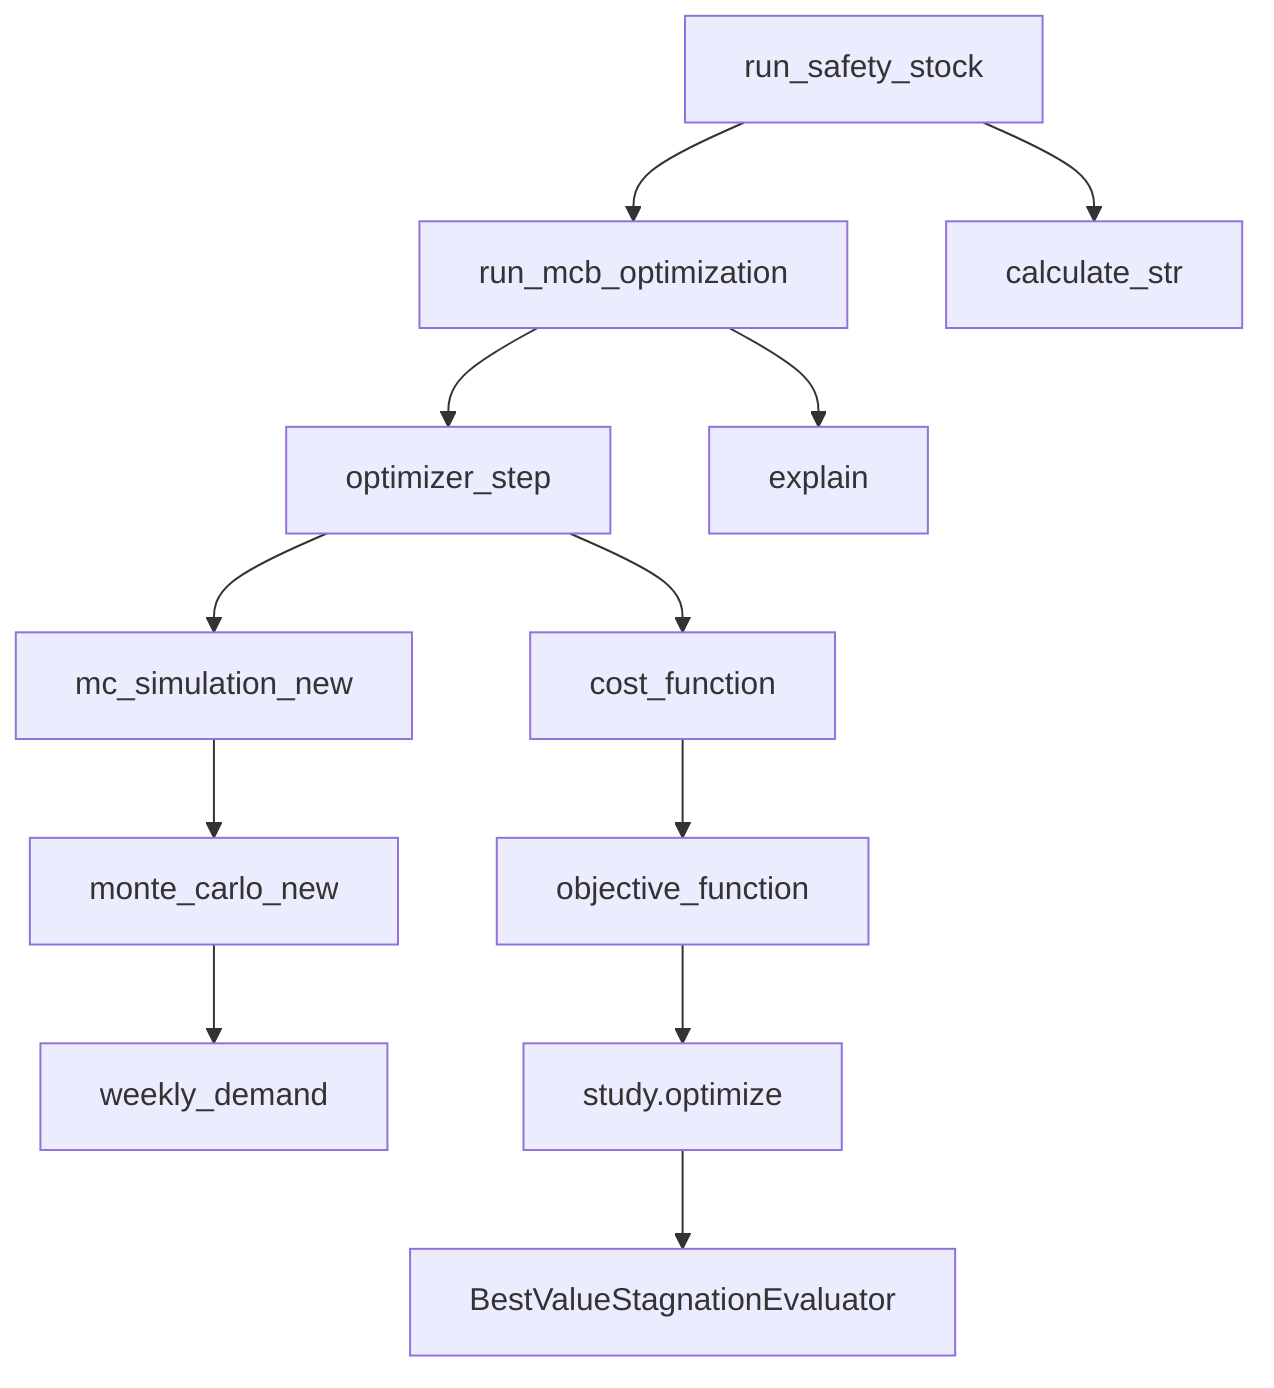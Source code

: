 graph TD
    A[run_safety_stock] --> B[run_mcb_optimization]
    B --> C[optimizer_step]
    C --> D[mc_simulation_new]
    D --> E[monte_carlo_new]
    E --> F[weekly_demand]
    C --> G[cost_function]
    G --> H[objective_function]
    H --> I[study.optimize]
    I --> J[BestValueStagnationEvaluator]
    B --> K[explain]
    A --> L[calculate_str]